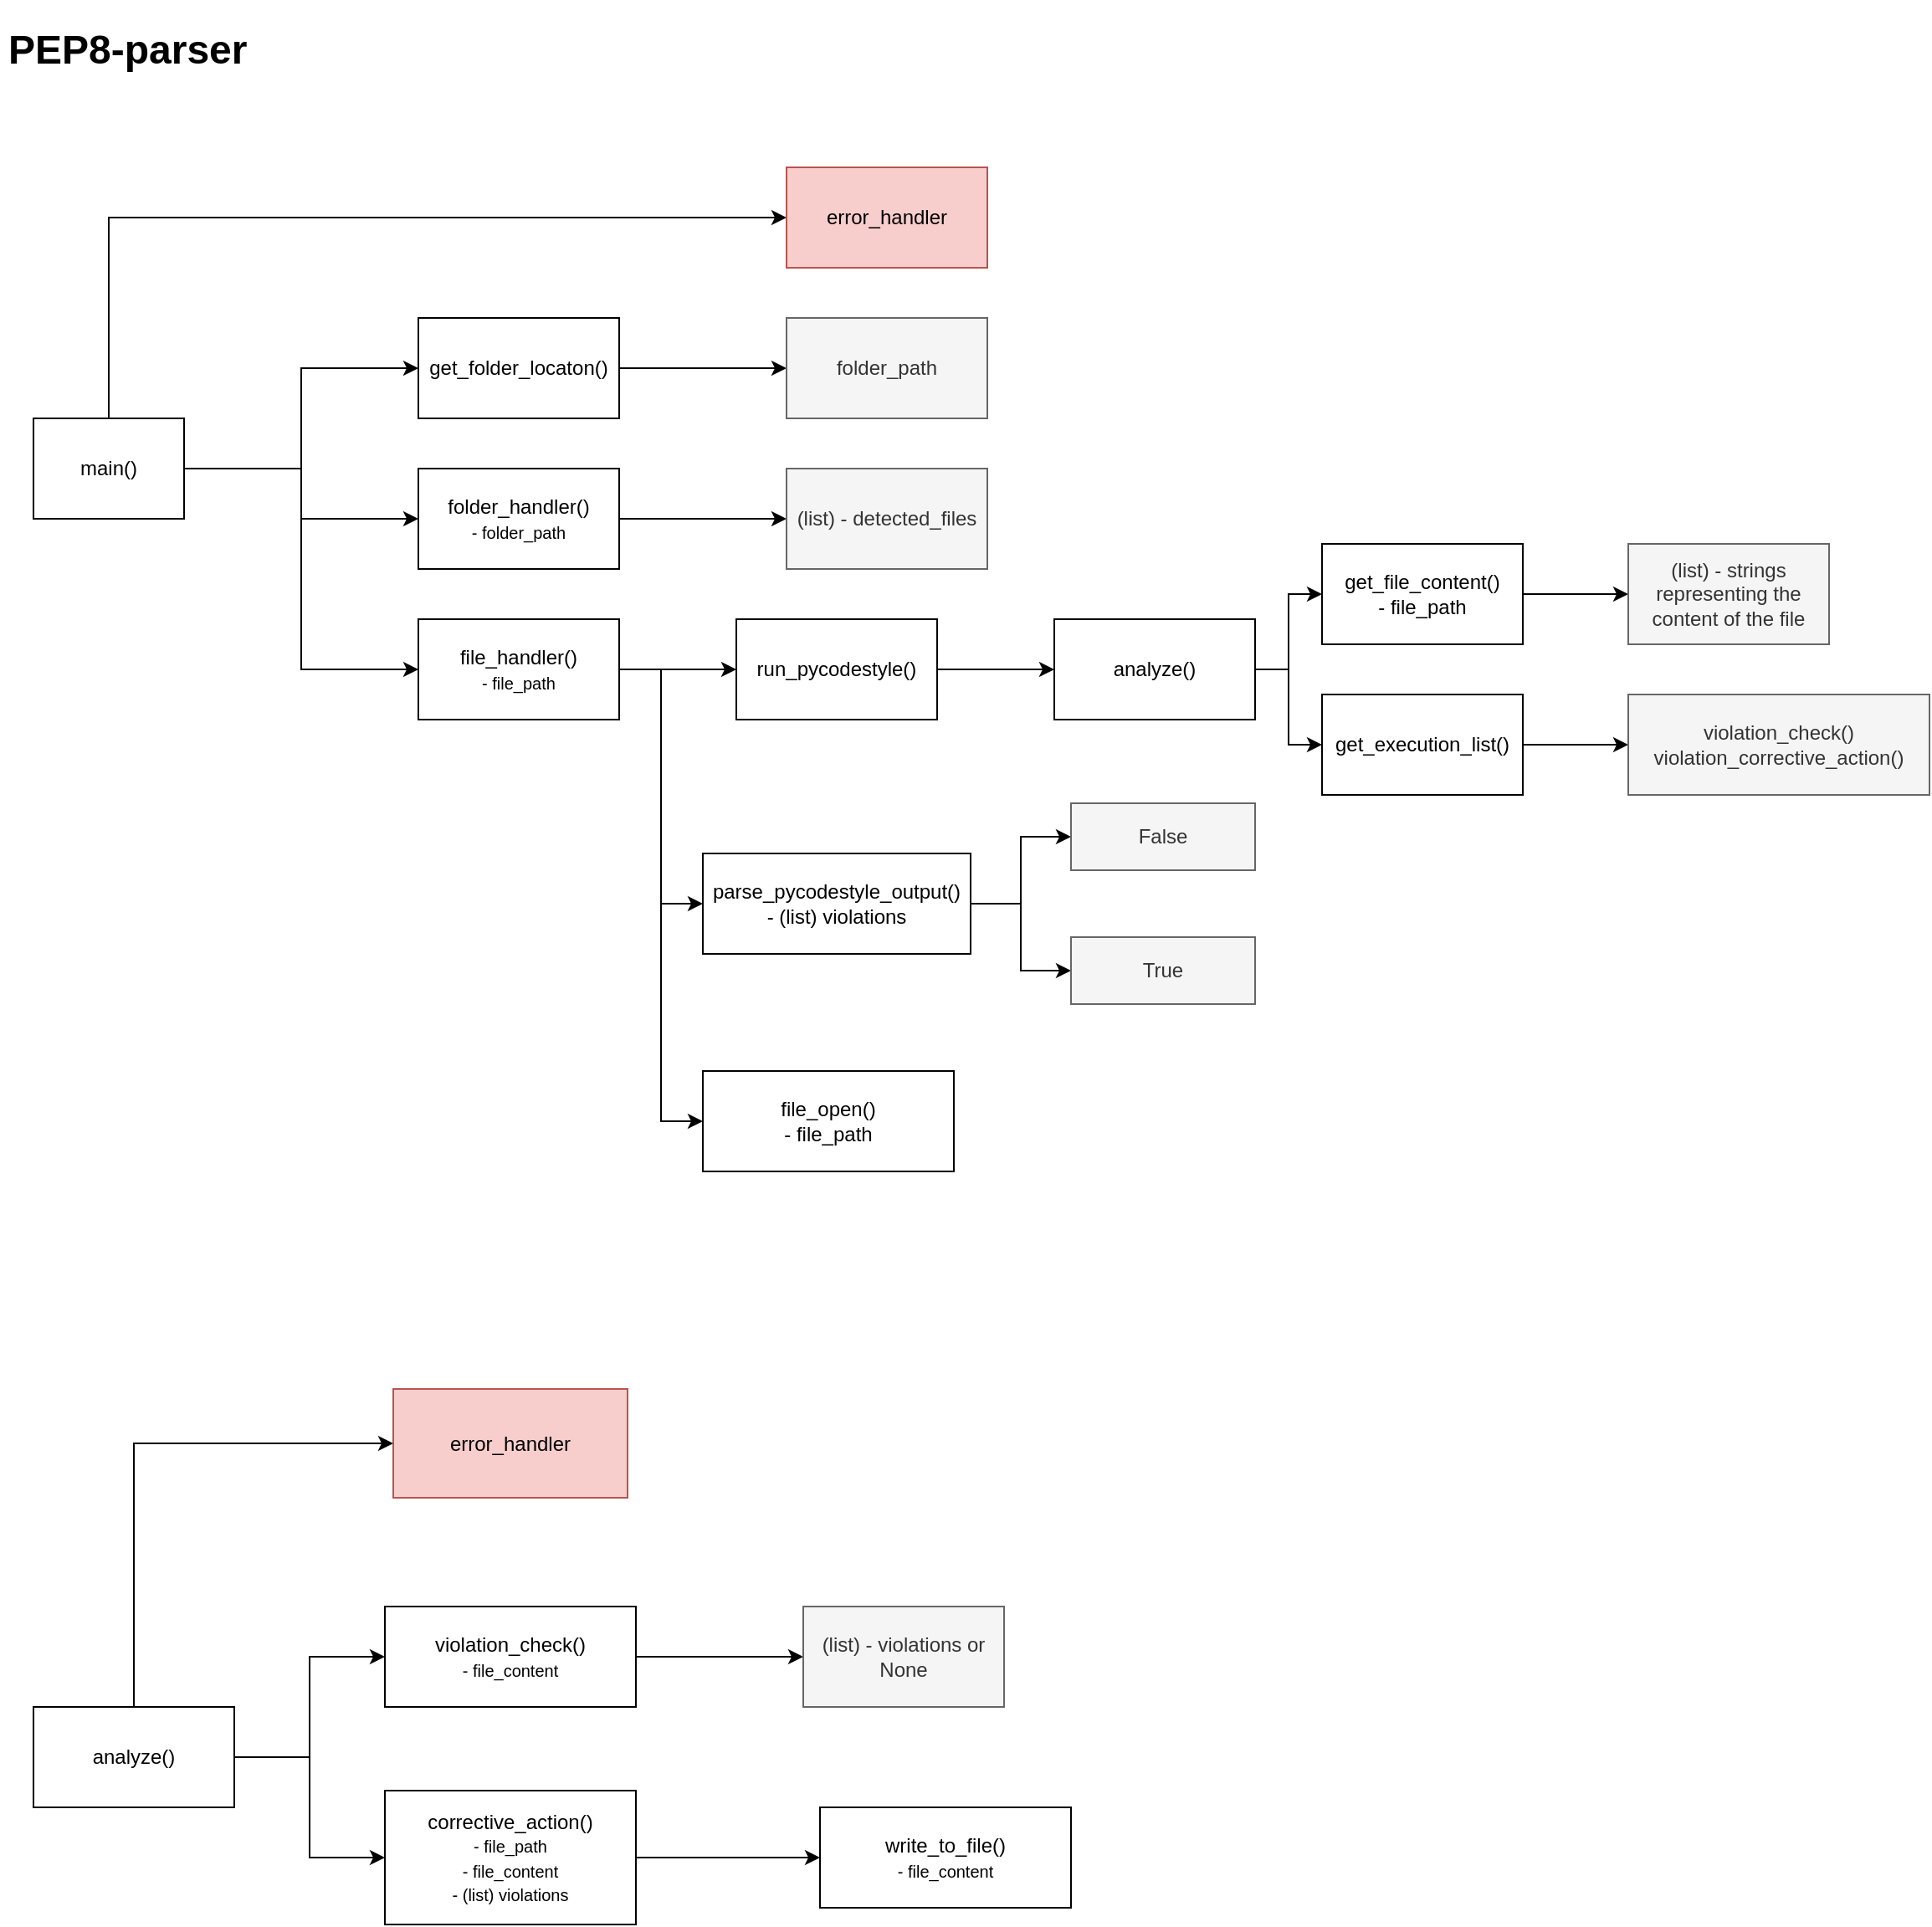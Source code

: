<mxfile version="23.1.5" type="github" pages="2">
  <diagram name="program.py" id="E5gF8-WEgm_lppiwT_IF">
    <mxGraphModel dx="1434" dy="746" grid="1" gridSize="10" guides="1" tooltips="1" connect="1" arrows="1" fold="1" page="1" pageScale="1" pageWidth="827" pageHeight="1169" math="0" shadow="0">
      <root>
        <mxCell id="0" />
        <mxCell id="1" parent="0" />
        <mxCell id="L6Xld-LW8p7NnnAA7x7a-1" value="&lt;h1&gt;PEP8-parser&lt;/h1&gt;&lt;div&gt;&lt;br&gt;&lt;/div&gt;" style="text;html=1;strokeColor=none;fillColor=none;spacing=5;spacingTop=-20;whiteSpace=wrap;overflow=hidden;rounded=0;" parent="1" vertex="1">
          <mxGeometry x="30" y="10" width="190" height="50" as="geometry" />
        </mxCell>
        <mxCell id="L6Xld-LW8p7NnnAA7x7a-91" style="edgeStyle=orthogonalEdgeStyle;rounded=0;orthogonalLoop=1;jettySize=auto;html=1;exitX=1;exitY=0.5;exitDx=0;exitDy=0;entryX=0;entryY=0.5;entryDx=0;entryDy=0;" parent="1" source="L6Xld-LW8p7NnnAA7x7a-87" target="L6Xld-LW8p7NnnAA7x7a-88" edge="1">
          <mxGeometry relative="1" as="geometry" />
        </mxCell>
        <mxCell id="L6Xld-LW8p7NnnAA7x7a-92" style="edgeStyle=orthogonalEdgeStyle;rounded=0;orthogonalLoop=1;jettySize=auto;html=1;exitX=1;exitY=0.5;exitDx=0;exitDy=0;entryX=0;entryY=0.5;entryDx=0;entryDy=0;" parent="1" source="L6Xld-LW8p7NnnAA7x7a-87" target="L6Xld-LW8p7NnnAA7x7a-89" edge="1">
          <mxGeometry relative="1" as="geometry" />
        </mxCell>
        <mxCell id="L6Xld-LW8p7NnnAA7x7a-101" style="edgeStyle=orthogonalEdgeStyle;rounded=0;orthogonalLoop=1;jettySize=auto;html=1;exitX=0.5;exitY=0;exitDx=0;exitDy=0;entryX=0;entryY=0.5;entryDx=0;entryDy=0;" parent="1" source="L6Xld-LW8p7NnnAA7x7a-87" target="L6Xld-LW8p7NnnAA7x7a-100" edge="1">
          <mxGeometry relative="1" as="geometry" />
        </mxCell>
        <mxCell id="VoekotqQAeG9E4cFTFF6-2" style="edgeStyle=orthogonalEdgeStyle;rounded=0;orthogonalLoop=1;jettySize=auto;html=1;exitX=1;exitY=0.5;exitDx=0;exitDy=0;entryX=0;entryY=0.5;entryDx=0;entryDy=0;" edge="1" parent="1" source="L6Xld-LW8p7NnnAA7x7a-87" target="VoekotqQAeG9E4cFTFF6-1">
          <mxGeometry relative="1" as="geometry" />
        </mxCell>
        <mxCell id="L6Xld-LW8p7NnnAA7x7a-87" value="main()" style="rounded=0;whiteSpace=wrap;html=1;" parent="1" vertex="1">
          <mxGeometry x="50" y="250" width="90" height="60" as="geometry" />
        </mxCell>
        <mxCell id="L6Xld-LW8p7NnnAA7x7a-94" style="edgeStyle=orthogonalEdgeStyle;rounded=0;orthogonalLoop=1;jettySize=auto;html=1;exitX=1;exitY=0.5;exitDx=0;exitDy=0;entryX=0;entryY=0.5;entryDx=0;entryDy=0;" parent="1" source="L6Xld-LW8p7NnnAA7x7a-88" target="L6Xld-LW8p7NnnAA7x7a-93" edge="1">
          <mxGeometry relative="1" as="geometry" />
        </mxCell>
        <mxCell id="L6Xld-LW8p7NnnAA7x7a-88" value="get_folder_locaton()" style="rounded=0;whiteSpace=wrap;html=1;" parent="1" vertex="1">
          <mxGeometry x="280" y="190" width="120" height="60" as="geometry" />
        </mxCell>
        <mxCell id="L6Xld-LW8p7NnnAA7x7a-95" style="edgeStyle=orthogonalEdgeStyle;rounded=0;orthogonalLoop=1;jettySize=auto;html=1;exitX=1;exitY=0.5;exitDx=0;exitDy=0;" parent="1" source="L6Xld-LW8p7NnnAA7x7a-89" edge="1">
          <mxGeometry relative="1" as="geometry">
            <mxPoint x="500" y="310" as="targetPoint" />
          </mxGeometry>
        </mxCell>
        <mxCell id="L6Xld-LW8p7NnnAA7x7a-89" value="folder_handler()&lt;br&gt;&lt;font style=&quot;&quot;&gt;&lt;font style=&quot;font-size: 10px;&quot;&gt;- folder_path&lt;/font&gt;&lt;br&gt;&lt;/font&gt;" style="rounded=0;whiteSpace=wrap;html=1;" parent="1" vertex="1">
          <mxGeometry x="280" y="280" width="120" height="60" as="geometry" />
        </mxCell>
        <mxCell id="L6Xld-LW8p7NnnAA7x7a-93" value="folder_path" style="rounded=0;whiteSpace=wrap;html=1;fillColor=#f5f5f5;fontColor=#333333;strokeColor=#666666;" parent="1" vertex="1">
          <mxGeometry x="500" y="190" width="120" height="60" as="geometry" />
        </mxCell>
        <mxCell id="L6Xld-LW8p7NnnAA7x7a-96" value="(list) - detected_files" style="rounded=0;whiteSpace=wrap;html=1;fillColor=#f5f5f5;fontColor=#333333;strokeColor=#666666;" parent="1" vertex="1">
          <mxGeometry x="500" y="280" width="120" height="60" as="geometry" />
        </mxCell>
        <mxCell id="L6Xld-LW8p7NnnAA7x7a-100" value="error_handler" style="rounded=0;whiteSpace=wrap;html=1;fillColor=#f8cecc;strokeColor=#b85450;" parent="1" vertex="1">
          <mxGeometry x="500" y="100" width="120" height="60" as="geometry" />
        </mxCell>
        <mxCell id="VoekotqQAeG9E4cFTFF6-4" style="edgeStyle=orthogonalEdgeStyle;rounded=0;orthogonalLoop=1;jettySize=auto;html=1;exitX=1;exitY=0.5;exitDx=0;exitDy=0;entryX=0;entryY=0.5;entryDx=0;entryDy=0;" edge="1" parent="1" source="VoekotqQAeG9E4cFTFF6-1" target="VoekotqQAeG9E4cFTFF6-3">
          <mxGeometry relative="1" as="geometry" />
        </mxCell>
        <mxCell id="VoekotqQAeG9E4cFTFF6-33" style="edgeStyle=orthogonalEdgeStyle;rounded=0;orthogonalLoop=1;jettySize=auto;html=1;exitX=1;exitY=0.5;exitDx=0;exitDy=0;entryX=0;entryY=0.5;entryDx=0;entryDy=0;" edge="1" parent="1" source="VoekotqQAeG9E4cFTFF6-1" target="VoekotqQAeG9E4cFTFF6-28">
          <mxGeometry relative="1" as="geometry" />
        </mxCell>
        <mxCell id="VoekotqQAeG9E4cFTFF6-41" style="edgeStyle=orthogonalEdgeStyle;rounded=0;orthogonalLoop=1;jettySize=auto;html=1;exitX=1;exitY=0.5;exitDx=0;exitDy=0;entryX=0;entryY=0.5;entryDx=0;entryDy=0;" edge="1" parent="1" source="VoekotqQAeG9E4cFTFF6-1" target="VoekotqQAeG9E4cFTFF6-40">
          <mxGeometry relative="1" as="geometry" />
        </mxCell>
        <mxCell id="VoekotqQAeG9E4cFTFF6-1" value="file_handler()&lt;br&gt;&lt;font style=&quot;&quot;&gt;&lt;font style=&quot;font-size: 10px;&quot;&gt;- file_path&lt;/font&gt;&lt;br&gt;&lt;/font&gt;" style="rounded=0;whiteSpace=wrap;html=1;" vertex="1" parent="1">
          <mxGeometry x="280" y="370" width="120" height="60" as="geometry" />
        </mxCell>
        <mxCell id="VoekotqQAeG9E4cFTFF6-30" style="edgeStyle=orthogonalEdgeStyle;rounded=0;orthogonalLoop=1;jettySize=auto;html=1;exitX=1;exitY=0.5;exitDx=0;exitDy=0;entryX=0;entryY=0.5;entryDx=0;entryDy=0;" edge="1" parent="1" source="VoekotqQAeG9E4cFTFF6-3" target="VoekotqQAeG9E4cFTFF6-29">
          <mxGeometry relative="1" as="geometry" />
        </mxCell>
        <mxCell id="VoekotqQAeG9E4cFTFF6-3" value="run_pycodestyle()&lt;font style=&quot;&quot;&gt;&lt;br&gt;&lt;/font&gt;" style="rounded=0;whiteSpace=wrap;html=1;" vertex="1" parent="1">
          <mxGeometry x="470" y="370" width="120" height="60" as="geometry" />
        </mxCell>
        <mxCell id="VoekotqQAeG9E4cFTFF6-27" style="edgeStyle=orthogonalEdgeStyle;rounded=0;orthogonalLoop=1;jettySize=auto;html=1;exitX=1;exitY=0.5;exitDx=0;exitDy=0;entryX=0;entryY=0.5;entryDx=0;entryDy=0;" edge="1" parent="1" source="VoekotqQAeG9E4cFTFF6-5" target="VoekotqQAeG9E4cFTFF6-26">
          <mxGeometry relative="1" as="geometry" />
        </mxCell>
        <mxCell id="VoekotqQAeG9E4cFTFF6-5" value="violation_check()&lt;br&gt;&lt;font style=&quot;&quot;&gt;&lt;span style=&quot;font-size: 10px;&quot;&gt;- file_content&lt;/span&gt;&lt;br&gt;&lt;/font&gt;" style="rounded=0;whiteSpace=wrap;html=1;" vertex="1" parent="1">
          <mxGeometry x="260" y="960" width="150" height="60" as="geometry" />
        </mxCell>
        <mxCell id="VoekotqQAeG9E4cFTFF6-9" style="edgeStyle=orthogonalEdgeStyle;rounded=0;orthogonalLoop=1;jettySize=auto;html=1;exitX=1;exitY=0.5;exitDx=0;exitDy=0;entryX=0;entryY=0.5;entryDx=0;entryDy=0;" edge="1" parent="1" source="VoekotqQAeG9E4cFTFF6-7" target="VoekotqQAeG9E4cFTFF6-8">
          <mxGeometry relative="1" as="geometry" />
        </mxCell>
        <mxCell id="VoekotqQAeG9E4cFTFF6-7" value="get_file_content()&lt;br&gt;&lt;font style=&quot;&quot;&gt;- file_path&lt;br&gt;&lt;/font&gt;" style="rounded=0;whiteSpace=wrap;html=1;" vertex="1" parent="1">
          <mxGeometry x="820" y="325" width="120" height="60" as="geometry" />
        </mxCell>
        <mxCell id="VoekotqQAeG9E4cFTFF6-8" value="(list) - strings representing the content of the file" style="rounded=0;whiteSpace=wrap;html=1;fillColor=#f5f5f5;fontColor=#333333;strokeColor=#666666;" vertex="1" parent="1">
          <mxGeometry x="1003" y="325" width="120" height="60" as="geometry" />
        </mxCell>
        <mxCell id="VoekotqQAeG9E4cFTFF6-14" style="edgeStyle=orthogonalEdgeStyle;rounded=0;orthogonalLoop=1;jettySize=auto;html=1;exitX=1;exitY=0.5;exitDx=0;exitDy=0;entryX=0;entryY=0.5;entryDx=0;entryDy=0;" edge="1" parent="1" source="VoekotqQAeG9E4cFTFF6-11" target="VoekotqQAeG9E4cFTFF6-13">
          <mxGeometry relative="1" as="geometry" />
        </mxCell>
        <mxCell id="VoekotqQAeG9E4cFTFF6-11" value="&lt;font style=&quot;&quot;&gt;get_execution_list()&lt;br&gt;&lt;/font&gt;" style="rounded=0;whiteSpace=wrap;html=1;" vertex="1" parent="1">
          <mxGeometry x="820" y="415" width="120" height="60" as="geometry" />
        </mxCell>
        <mxCell id="VoekotqQAeG9E4cFTFF6-13" value="violation_check()&lt;br&gt;violation_corrective_action()" style="rounded=0;whiteSpace=wrap;html=1;fillColor=#f5f5f5;fontColor=#333333;strokeColor=#666666;" vertex="1" parent="1">
          <mxGeometry x="1003" y="415" width="180" height="60" as="geometry" />
        </mxCell>
        <mxCell id="VoekotqQAeG9E4cFTFF6-42" style="edgeStyle=orthogonalEdgeStyle;rounded=0;orthogonalLoop=1;jettySize=auto;html=1;exitX=1;exitY=0.5;exitDx=0;exitDy=0;entryX=0;entryY=0.5;entryDx=0;entryDy=0;" edge="1" parent="1" source="VoekotqQAeG9E4cFTFF6-15" target="VoekotqQAeG9E4cFTFF6-5">
          <mxGeometry relative="1" as="geometry" />
        </mxCell>
        <mxCell id="VoekotqQAeG9E4cFTFF6-43" style="edgeStyle=orthogonalEdgeStyle;rounded=0;orthogonalLoop=1;jettySize=auto;html=1;exitX=1;exitY=0.5;exitDx=0;exitDy=0;entryX=0;entryY=0.5;entryDx=0;entryDy=0;" edge="1" parent="1" source="VoekotqQAeG9E4cFTFF6-15" target="VoekotqQAeG9E4cFTFF6-25">
          <mxGeometry relative="1" as="geometry" />
        </mxCell>
        <mxCell id="VoekotqQAeG9E4cFTFF6-46" style="edgeStyle=orthogonalEdgeStyle;rounded=0;orthogonalLoop=1;jettySize=auto;html=1;exitX=0.5;exitY=0;exitDx=0;exitDy=0;entryX=0;entryY=0.5;entryDx=0;entryDy=0;" edge="1" parent="1" source="VoekotqQAeG9E4cFTFF6-15" target="VoekotqQAeG9E4cFTFF6-19">
          <mxGeometry relative="1" as="geometry" />
        </mxCell>
        <mxCell id="VoekotqQAeG9E4cFTFF6-15" value="analyze()&lt;font style=&quot;&quot;&gt;&lt;br&gt;&lt;/font&gt;" style="rounded=0;whiteSpace=wrap;html=1;" vertex="1" parent="1">
          <mxGeometry x="50" y="1020" width="120" height="60" as="geometry" />
        </mxCell>
        <mxCell id="VoekotqQAeG9E4cFTFF6-19" value="error_handler" style="rounded=0;whiteSpace=wrap;html=1;fillColor=#f8cecc;strokeColor=#b85450;" vertex="1" parent="1">
          <mxGeometry x="265" y="830" width="140" height="65" as="geometry" />
        </mxCell>
        <mxCell id="VoekotqQAeG9E4cFTFF6-44" style="edgeStyle=orthogonalEdgeStyle;rounded=0;orthogonalLoop=1;jettySize=auto;html=1;exitX=1;exitY=0.5;exitDx=0;exitDy=0;" edge="1" parent="1" source="VoekotqQAeG9E4cFTFF6-25">
          <mxGeometry relative="1" as="geometry">
            <mxPoint x="520" y="1110" as="targetPoint" />
          </mxGeometry>
        </mxCell>
        <mxCell id="VoekotqQAeG9E4cFTFF6-25" value="&lt;font style=&quot;&quot;&gt;&lt;font style=&quot;font-size: 12px;&quot;&gt;corrective_action()&lt;/font&gt;&lt;br&gt;&lt;/font&gt;&lt;font style=&quot;&quot;&gt;&lt;font style=&quot;font-size: 10px;&quot;&gt;- file_path&lt;br&gt;- file_content&lt;br&gt;- (list) violations&lt;/font&gt;&lt;br&gt;&lt;/font&gt;" style="rounded=0;whiteSpace=wrap;html=1;" vertex="1" parent="1">
          <mxGeometry x="260" y="1070" width="150" height="80" as="geometry" />
        </mxCell>
        <mxCell id="VoekotqQAeG9E4cFTFF6-26" value="(list) - violations or None" style="rounded=0;whiteSpace=wrap;html=1;fillColor=#f5f5f5;fontColor=#333333;strokeColor=#666666;" vertex="1" parent="1">
          <mxGeometry x="510" y="960" width="120" height="60" as="geometry" />
        </mxCell>
        <mxCell id="VoekotqQAeG9E4cFTFF6-38" style="edgeStyle=orthogonalEdgeStyle;rounded=0;orthogonalLoop=1;jettySize=auto;html=1;exitX=1;exitY=0.5;exitDx=0;exitDy=0;entryX=0;entryY=0.5;entryDx=0;entryDy=0;" edge="1" parent="1" source="VoekotqQAeG9E4cFTFF6-28" target="VoekotqQAeG9E4cFTFF6-34">
          <mxGeometry relative="1" as="geometry" />
        </mxCell>
        <mxCell id="VoekotqQAeG9E4cFTFF6-39" style="edgeStyle=orthogonalEdgeStyle;rounded=0;orthogonalLoop=1;jettySize=auto;html=1;exitX=1;exitY=0.5;exitDx=0;exitDy=0;entryX=0;entryY=0.5;entryDx=0;entryDy=0;" edge="1" parent="1" source="VoekotqQAeG9E4cFTFF6-28" target="VoekotqQAeG9E4cFTFF6-35">
          <mxGeometry relative="1" as="geometry" />
        </mxCell>
        <mxCell id="VoekotqQAeG9E4cFTFF6-28" value="parse_pycodestyle_output()&lt;br&gt;&lt;font style=&quot;&quot;&gt;- (list) violations&lt;br&gt;&lt;/font&gt;" style="rounded=0;whiteSpace=wrap;html=1;" vertex="1" parent="1">
          <mxGeometry x="450" y="510" width="160" height="60" as="geometry" />
        </mxCell>
        <mxCell id="VoekotqQAeG9E4cFTFF6-31" style="edgeStyle=orthogonalEdgeStyle;rounded=0;orthogonalLoop=1;jettySize=auto;html=1;exitX=1;exitY=0.5;exitDx=0;exitDy=0;entryX=0;entryY=0.5;entryDx=0;entryDy=0;" edge="1" parent="1" source="VoekotqQAeG9E4cFTFF6-29" target="VoekotqQAeG9E4cFTFF6-7">
          <mxGeometry relative="1" as="geometry" />
        </mxCell>
        <mxCell id="VoekotqQAeG9E4cFTFF6-32" style="edgeStyle=orthogonalEdgeStyle;rounded=0;orthogonalLoop=1;jettySize=auto;html=1;exitX=1;exitY=0.5;exitDx=0;exitDy=0;entryX=0;entryY=0.5;entryDx=0;entryDy=0;" edge="1" parent="1" source="VoekotqQAeG9E4cFTFF6-29" target="VoekotqQAeG9E4cFTFF6-11">
          <mxGeometry relative="1" as="geometry" />
        </mxCell>
        <mxCell id="VoekotqQAeG9E4cFTFF6-29" value="analyze()&lt;font style=&quot;&quot;&gt;&lt;br&gt;&lt;/font&gt;" style="rounded=0;whiteSpace=wrap;html=1;" vertex="1" parent="1">
          <mxGeometry x="660" y="370" width="120" height="60" as="geometry" />
        </mxCell>
        <mxCell id="VoekotqQAeG9E4cFTFF6-34" value="False" style="rounded=0;whiteSpace=wrap;html=1;fillColor=#f5f5f5;fontColor=#333333;strokeColor=#666666;" vertex="1" parent="1">
          <mxGeometry x="670" y="480" width="110" height="40" as="geometry" />
        </mxCell>
        <mxCell id="VoekotqQAeG9E4cFTFF6-35" value="True" style="rounded=0;whiteSpace=wrap;html=1;fillColor=#f5f5f5;fontColor=#333333;strokeColor=#666666;" vertex="1" parent="1">
          <mxGeometry x="670" y="560" width="110" height="40" as="geometry" />
        </mxCell>
        <mxCell id="VoekotqQAeG9E4cFTFF6-40" value="file_open()&lt;br&gt;&lt;font style=&quot;&quot;&gt;- file_path&lt;br&gt;&lt;/font&gt;" style="rounded=0;whiteSpace=wrap;html=1;" vertex="1" parent="1">
          <mxGeometry x="450" y="640" width="150" height="60" as="geometry" />
        </mxCell>
        <mxCell id="VoekotqQAeG9E4cFTFF6-45" value="write_to_file()&lt;br&gt;&lt;font style=&quot;&quot;&gt;&lt;span style=&quot;font-size: 10px;&quot;&gt;- file_content&lt;/span&gt;&lt;br&gt;&lt;/font&gt;" style="rounded=0;whiteSpace=wrap;html=1;" vertex="1" parent="1">
          <mxGeometry x="520" y="1080" width="150" height="60" as="geometry" />
        </mxCell>
      </root>
    </mxGraphModel>
  </diagram>
  <diagram id="f8035tnk3F5eiQ0biBER" name="Page-2">
    <mxGraphModel dx="607" dy="746" grid="0" gridSize="10" guides="1" tooltips="1" connect="1" arrows="1" fold="1" page="1" pageScale="1" pageWidth="827" pageHeight="1169" math="0" shadow="0">
      <root>
        <mxCell id="0" />
        <mxCell id="1" parent="0" />
        <mxCell id="aXS_40qr4vdWT7cOSmGn-1" style="edgeStyle=orthogonalEdgeStyle;rounded=0;orthogonalLoop=1;jettySize=auto;html=1;exitX=1;exitY=0.5;exitDx=0;exitDy=0;entryX=0;entryY=0.5;entryDx=0;entryDy=0;" edge="1" parent="1" source="aXS_40qr4vdWT7cOSmGn-2" target="aXS_40qr4vdWT7cOSmGn-5">
          <mxGeometry relative="1" as="geometry" />
        </mxCell>
        <mxCell id="aXS_40qr4vdWT7cOSmGn-2" value="START" style="ellipse;whiteSpace=wrap;html=1;fillColor=#f5f5f5;fontColor=#333333;strokeColor=#666666;shadow=0;fontStyle=1;fontSize=10;" vertex="1" parent="1">
          <mxGeometry x="901" y="313" width="80" height="40" as="geometry" />
        </mxCell>
        <mxCell id="aXS_40qr4vdWT7cOSmGn-3" value="STOP" style="ellipse;whiteSpace=wrap;html=1;fillColor=#f5f5f5;fontColor=#333333;strokeColor=#666666;shadow=0;fontStyle=1;fontSize=10;" vertex="1" parent="1">
          <mxGeometry x="1473.5" y="783" width="80" height="40" as="geometry" />
        </mxCell>
        <mxCell id="aXS_40qr4vdWT7cOSmGn-4" style="edgeStyle=orthogonalEdgeStyle;rounded=0;orthogonalLoop=1;jettySize=auto;html=1;exitX=1;exitY=0.5;exitDx=0;exitDy=0;entryX=0;entryY=0.5;entryDx=0;entryDy=0;" edge="1" parent="1" source="aXS_40qr4vdWT7cOSmGn-5" target="aXS_40qr4vdWT7cOSmGn-7">
          <mxGeometry relative="1" as="geometry" />
        </mxCell>
        <mxCell id="aXS_40qr4vdWT7cOSmGn-5" value="Create a new project" style="rounded=1;whiteSpace=wrap;html=1;" vertex="1" parent="1">
          <mxGeometry x="1031" y="313" width="120" height="40" as="geometry" />
        </mxCell>
        <mxCell id="aXS_40qr4vdWT7cOSmGn-6" style="edgeStyle=orthogonalEdgeStyle;rounded=0;orthogonalLoop=1;jettySize=auto;html=1;exitX=1;exitY=0.5;exitDx=0;exitDy=0;entryX=0;entryY=0.5;entryDx=0;entryDy=0;" edge="1" parent="1" source="aXS_40qr4vdWT7cOSmGn-7" target="aXS_40qr4vdWT7cOSmGn-9">
          <mxGeometry relative="1" as="geometry" />
        </mxCell>
        <mxCell id="aXS_40qr4vdWT7cOSmGn-7" value="Parameter configuration" style="rounded=1;whiteSpace=wrap;html=1;" vertex="1" parent="1">
          <mxGeometry x="1221" y="313" width="120" height="40" as="geometry" />
        </mxCell>
        <mxCell id="aXS_40qr4vdWT7cOSmGn-8" style="edgeStyle=orthogonalEdgeStyle;rounded=0;orthogonalLoop=1;jettySize=auto;html=1;exitX=1;exitY=0.5;exitDx=0;exitDy=0;entryX=1;entryY=0.5;entryDx=0;entryDy=0;" edge="1" parent="1" source="aXS_40qr4vdWT7cOSmGn-9" target="aXS_40qr4vdWT7cOSmGn-14">
          <mxGeometry relative="1" as="geometry" />
        </mxCell>
        <mxCell id="aXS_40qr4vdWT7cOSmGn-9" value="Generating the configuration file" style="rounded=1;whiteSpace=wrap;html=1;" vertex="1" parent="1">
          <mxGeometry x="1411" y="313" width="120" height="40" as="geometry" />
        </mxCell>
        <mxCell id="aXS_40qr4vdWT7cOSmGn-10" style="edgeStyle=orthogonalEdgeStyle;rounded=0;orthogonalLoop=1;jettySize=auto;html=1;exitX=0;exitY=0.5;exitDx=0;exitDy=0;entryX=0.5;entryY=1;entryDx=0;entryDy=0;fillColor=#f8cecc;strokeColor=#b85450;" edge="1" parent="1" source="aXS_40qr4vdWT7cOSmGn-14" target="aXS_40qr4vdWT7cOSmGn-5">
          <mxGeometry relative="1" as="geometry" />
        </mxCell>
        <mxCell id="aXS_40qr4vdWT7cOSmGn-11" value="FAIL" style="edgeLabel;html=1;align=center;verticalAlign=middle;resizable=0;points=[];" vertex="1" connectable="0" parent="aXS_40qr4vdWT7cOSmGn-10">
          <mxGeometry x="-0.6" y="3" relative="1" as="geometry">
            <mxPoint as="offset" />
          </mxGeometry>
        </mxCell>
        <mxCell id="aXS_40qr4vdWT7cOSmGn-12" style="edgeStyle=orthogonalEdgeStyle;rounded=0;orthogonalLoop=1;jettySize=auto;html=1;exitX=0.5;exitY=1;exitDx=0;exitDy=0;entryX=1;entryY=0.5;entryDx=0;entryDy=0;fillColor=#d5e8d4;strokeColor=#82b366;" edge="1" parent="1" source="aXS_40qr4vdWT7cOSmGn-14" target="aXS_40qr4vdWT7cOSmGn-16">
          <mxGeometry relative="1" as="geometry" />
        </mxCell>
        <mxCell id="aXS_40qr4vdWT7cOSmGn-13" value="PASS" style="edgeLabel;html=1;align=center;verticalAlign=middle;resizable=0;points=[];" vertex="1" connectable="0" parent="aXS_40qr4vdWT7cOSmGn-12">
          <mxGeometry relative="1" as="geometry">
            <mxPoint as="offset" />
          </mxGeometry>
        </mxCell>
        <mxCell id="aXS_40qr4vdWT7cOSmGn-14" value="Configuration file validation" style="rhombus;whiteSpace=wrap;html=1;" vertex="1" parent="1">
          <mxGeometry x="1211" y="373" width="130" height="110" as="geometry" />
        </mxCell>
        <mxCell id="aXS_40qr4vdWT7cOSmGn-15" style="edgeStyle=orthogonalEdgeStyle;rounded=0;orthogonalLoop=1;jettySize=auto;html=1;exitX=0.5;exitY=1;exitDx=0;exitDy=0;entryX=0.5;entryY=0;entryDx=0;entryDy=0;" edge="1" parent="1" source="aXS_40qr4vdWT7cOSmGn-16" target="aXS_40qr4vdWT7cOSmGn-29">
          <mxGeometry relative="1" as="geometry" />
        </mxCell>
        <mxCell id="aXS_40qr4vdWT7cOSmGn-16" value="Loading an image into the graphics scene" style="rounded=1;whiteSpace=wrap;html=1;" vertex="1" parent="1">
          <mxGeometry x="1031" y="483" width="120" height="50" as="geometry" />
        </mxCell>
        <mxCell id="aXS_40qr4vdWT7cOSmGn-17" style="edgeStyle=orthogonalEdgeStyle;rounded=0;orthogonalLoop=1;jettySize=auto;html=1;exitX=0.5;exitY=1;exitDx=0;exitDy=0;entryX=0.5;entryY=0;entryDx=0;entryDy=0;" edge="1" parent="1" source="aXS_40qr4vdWT7cOSmGn-18" target="aXS_40qr4vdWT7cOSmGn-32">
          <mxGeometry relative="1" as="geometry" />
        </mxCell>
        <mxCell id="aXS_40qr4vdWT7cOSmGn-18" value="Object annotation" style="rounded=1;whiteSpace=wrap;html=1;" vertex="1" parent="1">
          <mxGeometry x="921" y="578" width="120" height="40" as="geometry" />
        </mxCell>
        <mxCell id="aXS_40qr4vdWT7cOSmGn-19" style="edgeStyle=orthogonalEdgeStyle;rounded=0;orthogonalLoop=1;jettySize=auto;html=1;exitX=1;exitY=0.5;exitDx=0;exitDy=0;entryX=0;entryY=0.5;entryDx=0;entryDy=0;fillColor=#d5e8d4;strokeColor=#82b366;" edge="1" parent="1" source="aXS_40qr4vdWT7cOSmGn-22" target="aXS_40qr4vdWT7cOSmGn-34">
          <mxGeometry relative="1" as="geometry" />
        </mxCell>
        <mxCell id="aXS_40qr4vdWT7cOSmGn-20" value="YES" style="edgeLabel;html=1;align=center;verticalAlign=middle;resizable=0;points=[];" vertex="1" connectable="0" parent="aXS_40qr4vdWT7cOSmGn-19">
          <mxGeometry x="-0.029" relative="1" as="geometry">
            <mxPoint as="offset" />
          </mxGeometry>
        </mxCell>
        <mxCell id="aXS_40qr4vdWT7cOSmGn-21" style="edgeStyle=orthogonalEdgeStyle;rounded=0;orthogonalLoop=1;jettySize=auto;html=1;exitX=0.5;exitY=1;exitDx=0;exitDy=0;entryX=0.5;entryY=1;entryDx=0;entryDy=0;fillColor=#f8cecc;strokeColor=#b85450;" edge="1" parent="1" source="aXS_40qr4vdWT7cOSmGn-22" target="aXS_40qr4vdWT7cOSmGn-32">
          <mxGeometry relative="1" as="geometry" />
        </mxCell>
        <mxCell id="aXS_40qr4vdWT7cOSmGn-22" value="Annotations save" style="rhombus;whiteSpace=wrap;html=1;" vertex="1" parent="1">
          <mxGeometry x="1221" y="638" width="125" height="90" as="geometry" />
        </mxCell>
        <mxCell id="aXS_40qr4vdWT7cOSmGn-23" style="edgeStyle=orthogonalEdgeStyle;rounded=0;orthogonalLoop=1;jettySize=auto;html=1;exitX=0.5;exitY=1;exitDx=0;exitDy=0;entryX=0.5;entryY=0;entryDx=0;entryDy=0;fillColor=#d5e8d4;strokeColor=#82b366;" edge="1" parent="1" source="aXS_40qr4vdWT7cOSmGn-27" target="aXS_40qr4vdWT7cOSmGn-3">
          <mxGeometry relative="1" as="geometry" />
        </mxCell>
        <mxCell id="aXS_40qr4vdWT7cOSmGn-24" value="YES" style="edgeLabel;html=1;align=center;verticalAlign=middle;resizable=0;points=[];" vertex="1" connectable="0" parent="aXS_40qr4vdWT7cOSmGn-23">
          <mxGeometry x="-0.018" y="2" relative="1" as="geometry">
            <mxPoint as="offset" />
          </mxGeometry>
        </mxCell>
        <mxCell id="aXS_40qr4vdWT7cOSmGn-25" style="edgeStyle=orthogonalEdgeStyle;rounded=0;orthogonalLoop=1;jettySize=auto;html=1;exitX=0;exitY=0.5;exitDx=0;exitDy=0;entryX=0.5;entryY=1;entryDx=0;entryDy=0;fillColor=#f8cecc;strokeColor=#b85450;" edge="1" parent="1" source="aXS_40qr4vdWT7cOSmGn-27" target="aXS_40qr4vdWT7cOSmGn-32">
          <mxGeometry relative="1" as="geometry">
            <Array as="points">
              <mxPoint x="1451" y="748" />
              <mxPoint x="1091" y="748" />
            </Array>
          </mxGeometry>
        </mxCell>
        <mxCell id="aXS_40qr4vdWT7cOSmGn-26" value="NO" style="edgeLabel;html=1;align=center;verticalAlign=middle;resizable=0;points=[];" vertex="1" connectable="0" parent="aXS_40qr4vdWT7cOSmGn-25">
          <mxGeometry x="-0.021" relative="1" as="geometry">
            <mxPoint as="offset" />
          </mxGeometry>
        </mxCell>
        <mxCell id="aXS_40qr4vdWT7cOSmGn-27" value="Annotation file &lt;br&gt;export" style="rhombus;whiteSpace=wrap;html=1;" vertex="1" parent="1">
          <mxGeometry x="1451" y="638" width="125" height="90" as="geometry" />
        </mxCell>
        <mxCell id="aXS_40qr4vdWT7cOSmGn-28" style="edgeStyle=orthogonalEdgeStyle;rounded=0;orthogonalLoop=1;jettySize=auto;html=1;exitX=0.5;exitY=1;exitDx=0;exitDy=0;entryX=0.5;entryY=0;entryDx=0;entryDy=0;" edge="1" parent="1" source="aXS_40qr4vdWT7cOSmGn-29" target="aXS_40qr4vdWT7cOSmGn-32">
          <mxGeometry relative="1" as="geometry" />
        </mxCell>
        <mxCell id="aXS_40qr4vdWT7cOSmGn-29" value="Automatic detection" style="rounded=1;whiteSpace=wrap;html=1;" vertex="1" parent="1">
          <mxGeometry x="1145" y="578" width="120" height="40" as="geometry" />
        </mxCell>
        <mxCell id="aXS_40qr4vdWT7cOSmGn-30" style="edgeStyle=orthogonalEdgeStyle;rounded=0;orthogonalLoop=1;jettySize=auto;html=1;exitX=0.5;exitY=1;exitDx=0;exitDy=0;entryX=0.417;entryY=0.025;entryDx=0;entryDy=0;entryPerimeter=0;" edge="1" parent="1" source="aXS_40qr4vdWT7cOSmGn-16" target="aXS_40qr4vdWT7cOSmGn-18">
          <mxGeometry relative="1" as="geometry" />
        </mxCell>
        <mxCell id="aXS_40qr4vdWT7cOSmGn-31" style="edgeStyle=orthogonalEdgeStyle;rounded=0;orthogonalLoop=1;jettySize=auto;html=1;exitX=1;exitY=0.5;exitDx=0;exitDy=0;entryX=0;entryY=0.5;entryDx=0;entryDy=0;" edge="1" parent="1" source="aXS_40qr4vdWT7cOSmGn-32" target="aXS_40qr4vdWT7cOSmGn-22">
          <mxGeometry relative="1" as="geometry" />
        </mxCell>
        <mxCell id="aXS_40qr4vdWT7cOSmGn-32" value="AnnotationHandler" style="rounded=1;whiteSpace=wrap;html=1;" vertex="1" parent="1">
          <mxGeometry x="1031" y="663" width="120" height="40" as="geometry" />
        </mxCell>
        <mxCell id="aXS_40qr4vdWT7cOSmGn-33" style="edgeStyle=orthogonalEdgeStyle;rounded=0;orthogonalLoop=1;jettySize=auto;html=1;exitX=0.5;exitY=1;exitDx=0;exitDy=0;entryX=0.5;entryY=0;entryDx=0;entryDy=0;" edge="1" parent="1" source="aXS_40qr4vdWT7cOSmGn-34" target="aXS_40qr4vdWT7cOSmGn-27">
          <mxGeometry relative="1" as="geometry" />
        </mxCell>
        <mxCell id="aXS_40qr4vdWT7cOSmGn-34" value="ExportDialog Module" style="rounded=1;whiteSpace=wrap;html=1;" vertex="1" parent="1">
          <mxGeometry x="1453.5" y="533" width="120" height="40" as="geometry" />
        </mxCell>
      </root>
    </mxGraphModel>
  </diagram>
</mxfile>
